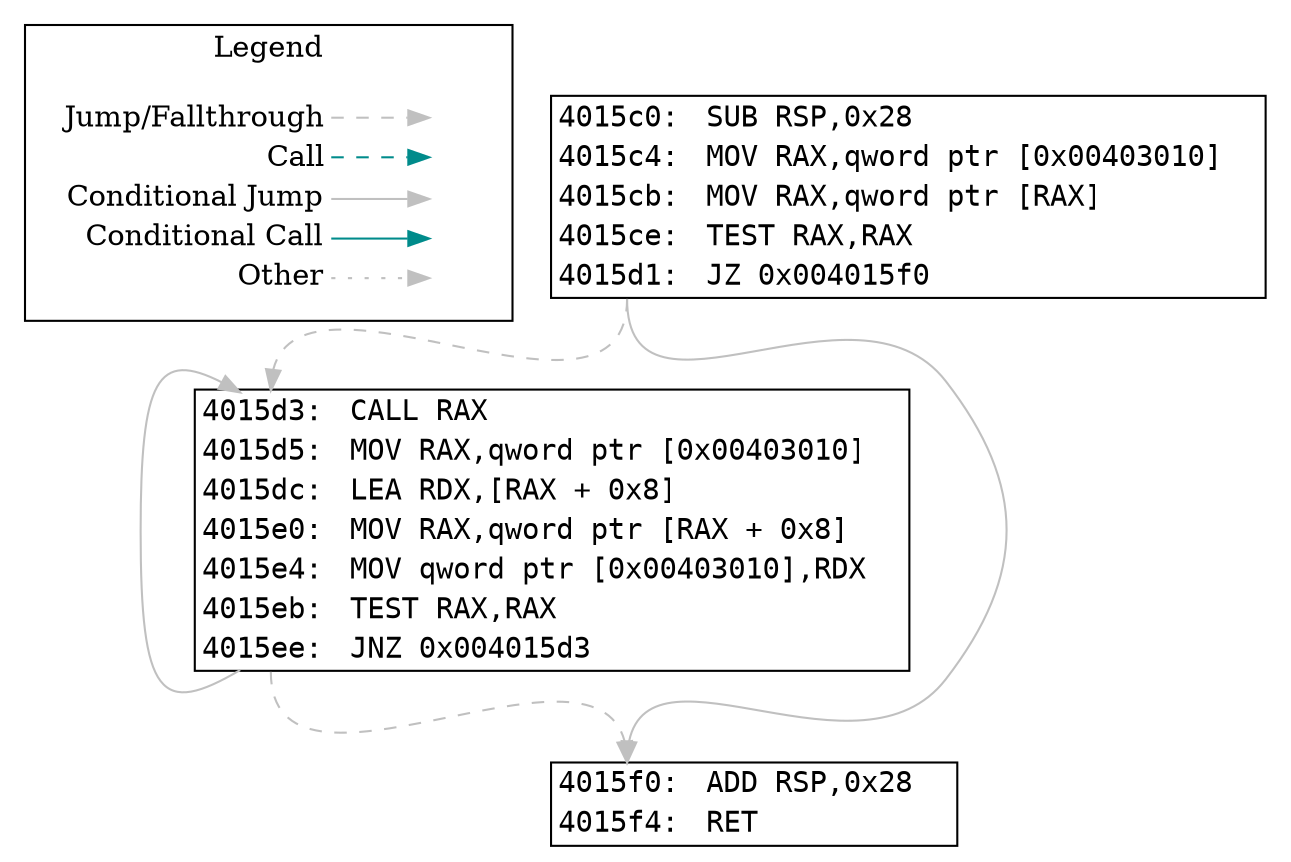 digraph "func 0x4015c0" {
  newrank=true;
  // Flow Type Legend
  subgraph cluster_01 { 
    rank=same;
    node [shape=plaintext]
    label = "Legend";
    key [label=<<table border="0" cellpadding="2" cellspacing="0" cellborder="0">
                  <tr><td align="right" port="i1">Jump/Fallthrough</td></tr>
                  <tr><td align="right" port="i2">Call</td></tr>
                  <tr><td align="right" port="i3">Conditional Jump</td></tr>
                  <tr><td align="right" port="i4">Conditional Call</td></tr>
                  <tr><td align="right" port="i5">Other</td></tr>
               </table>>];
    key2 [label=<<table border="0" cellpadding="2" cellspacing="0" cellborder="0">
                   <tr><td port="i1">&nbsp;</td></tr>
                   <tr><td port="i2">&nbsp;</td></tr>
                   <tr><td port="i3">&nbsp;</td></tr>
                   <tr><td port="i4">&nbsp;</td></tr>
                   <tr><td port="i5">&nbsp;</td></tr>
                </table>>];
    key:i1:e -> key2:i1:w [color=gray style=dashed];
    key:i2:e -> key2:i2:w [color=cyan4 style=dashed];
    key:i3:e -> key2:i3:w [color=gray];
    key:i4:e -> key2:i4:w [color=cyan4];
    key:i5:e -> key2:i5:w [color=gray style=dotted];
  }
  bb_4015c0 [shape=plaintext label=<
    <TABLE BORDER="1" CELLBORDER="0" CELLSPACING="0">
      <TR>
        <TD PORT="insn_4015c0" ALIGN="RIGHT"><FONT FACE="monospace">4015c0: </FONT></TD>
        <TD ALIGN="LEFT"><FONT FACE="monospace">SUB RSP,0x28</FONT></TD>
        <TD>&nbsp;&nbsp;&nbsp;</TD> // for spacing
      </TR>
      <TR>
        <TD PORT="insn_4015c4" ALIGN="RIGHT"><FONT FACE="monospace">4015c4: </FONT></TD>
        <TD ALIGN="LEFT"><FONT FACE="monospace">MOV RAX,qword ptr [0x00403010]</FONT></TD>
        <TD>&nbsp;&nbsp;&nbsp;</TD> // for spacing
      </TR>
      <TR>
        <TD PORT="insn_4015cb" ALIGN="RIGHT"><FONT FACE="monospace">4015cb: </FONT></TD>
        <TD ALIGN="LEFT"><FONT FACE="monospace">MOV RAX,qword ptr [RAX]</FONT></TD>
        <TD>&nbsp;&nbsp;&nbsp;</TD> // for spacing
      </TR>
      <TR>
        <TD PORT="insn_4015ce" ALIGN="RIGHT"><FONT FACE="monospace">4015ce: </FONT></TD>
        <TD ALIGN="LEFT"><FONT FACE="monospace">TEST RAX,RAX</FONT></TD>
        <TD>&nbsp;&nbsp;&nbsp;</TD> // for spacing
      </TR>
      <TR>
        <TD PORT="insn_4015d1" ALIGN="RIGHT"><FONT FACE="monospace">4015d1: </FONT></TD>
        <TD ALIGN="LEFT"><FONT FACE="monospace">JZ 0x004015f0</FONT></TD>
        <TD>&nbsp;&nbsp;&nbsp;</TD> // for spacing
      </TR>
    </TABLE>>];
  bb_4015d3 [shape=plaintext label=<
    <TABLE BORDER="1" CELLBORDER="0" CELLSPACING="0">
      <TR>
        <TD PORT="insn_4015d3" ALIGN="RIGHT"><FONT FACE="monospace">4015d3: </FONT></TD>
        <TD ALIGN="LEFT"><FONT FACE="monospace">CALL RAX</FONT></TD>
        <TD>&nbsp;&nbsp;&nbsp;</TD> // for spacing
      </TR>
      <TR>
        <TD PORT="insn_4015d5" ALIGN="RIGHT"><FONT FACE="monospace">4015d5: </FONT></TD>
        <TD ALIGN="LEFT"><FONT FACE="monospace">MOV RAX,qword ptr [0x00403010]</FONT></TD>
        <TD>&nbsp;&nbsp;&nbsp;</TD> // for spacing
      </TR>
      <TR>
        <TD PORT="insn_4015dc" ALIGN="RIGHT"><FONT FACE="monospace">4015dc: </FONT></TD>
        <TD ALIGN="LEFT"><FONT FACE="monospace">LEA RDX,[RAX + 0x8]</FONT></TD>
        <TD>&nbsp;&nbsp;&nbsp;</TD> // for spacing
      </TR>
      <TR>
        <TD PORT="insn_4015e0" ALIGN="RIGHT"><FONT FACE="monospace">4015e0: </FONT></TD>
        <TD ALIGN="LEFT"><FONT FACE="monospace">MOV RAX,qword ptr [RAX + 0x8]</FONT></TD>
        <TD>&nbsp;&nbsp;&nbsp;</TD> // for spacing
      </TR>
      <TR>
        <TD PORT="insn_4015e4" ALIGN="RIGHT"><FONT FACE="monospace">4015e4: </FONT></TD>
        <TD ALIGN="LEFT"><FONT FACE="monospace">MOV qword ptr [0x00403010],RDX</FONT></TD>
        <TD>&nbsp;&nbsp;&nbsp;</TD> // for spacing
      </TR>
      <TR>
        <TD PORT="insn_4015eb" ALIGN="RIGHT"><FONT FACE="monospace">4015eb: </FONT></TD>
        <TD ALIGN="LEFT"><FONT FACE="monospace">TEST RAX,RAX</FONT></TD>
        <TD>&nbsp;&nbsp;&nbsp;</TD> // for spacing
      </TR>
      <TR>
        <TD PORT="insn_4015ee" ALIGN="RIGHT"><FONT FACE="monospace">4015ee: </FONT></TD>
        <TD ALIGN="LEFT"><FONT FACE="monospace">JNZ 0x004015d3</FONT></TD>
        <TD>&nbsp;&nbsp;&nbsp;</TD> // for spacing
      </TR>
    </TABLE>>];
  bb_4015f0 [shape=plaintext label=<
    <TABLE BORDER="1" CELLBORDER="0" CELLSPACING="0">
      <TR>
        <TD PORT="insn_4015f0" ALIGN="RIGHT"><FONT FACE="monospace">4015f0: </FONT></TD>
        <TD ALIGN="LEFT"><FONT FACE="monospace">ADD RSP,0x28</FONT></TD>
        <TD>&nbsp;&nbsp;&nbsp;</TD> // for spacing
      </TR>
      <TR>
        <TD PORT="insn_4015f4" ALIGN="RIGHT"><FONT FACE="monospace">4015f4: </FONT></TD>
        <TD ALIGN="LEFT"><FONT FACE="monospace">RET</FONT></TD>
        <TD>&nbsp;&nbsp;&nbsp;</TD> // for spacing
      </TR>
    </TABLE>>];
  bb_4015d3:insn_4015ee -> bb_4015d3:insn_4015d3 [color=gray style=solid tooltip="CONDITIONAL_JUMP"];
  bb_4015d3:insn_4015ee -> bb_4015f0:insn_4015f0 [color=gray style=dashed tooltip="FALL_THROUGH"];
  bb_4015c0:insn_4015d1 -> bb_4015f0:insn_4015f0 [color=gray style=solid tooltip="CONDITIONAL_JUMP"];
  bb_4015c0:insn_4015d1 -> bb_4015d3:insn_4015d3 [color=gray style=dashed tooltip="FALL_THROUGH"];
}